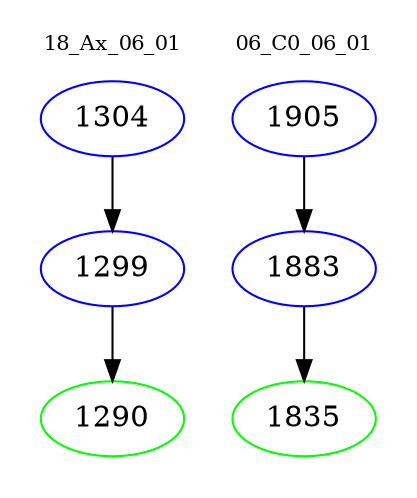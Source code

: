 digraph{
subgraph cluster_0 {
color = white
label = "18_Ax_06_01";
fontsize=10;
T0_1304 [label="1304", color="blue"]
T0_1304 -> T0_1299 [color="black"]
T0_1299 [label="1299", color="blue"]
T0_1299 -> T0_1290 [color="black"]
T0_1290 [label="1290", color="green"]
}
subgraph cluster_1 {
color = white
label = "06_C0_06_01";
fontsize=10;
T1_1905 [label="1905", color="blue"]
T1_1905 -> T1_1883 [color="black"]
T1_1883 [label="1883", color="blue"]
T1_1883 -> T1_1835 [color="black"]
T1_1835 [label="1835", color="green"]
}
}
